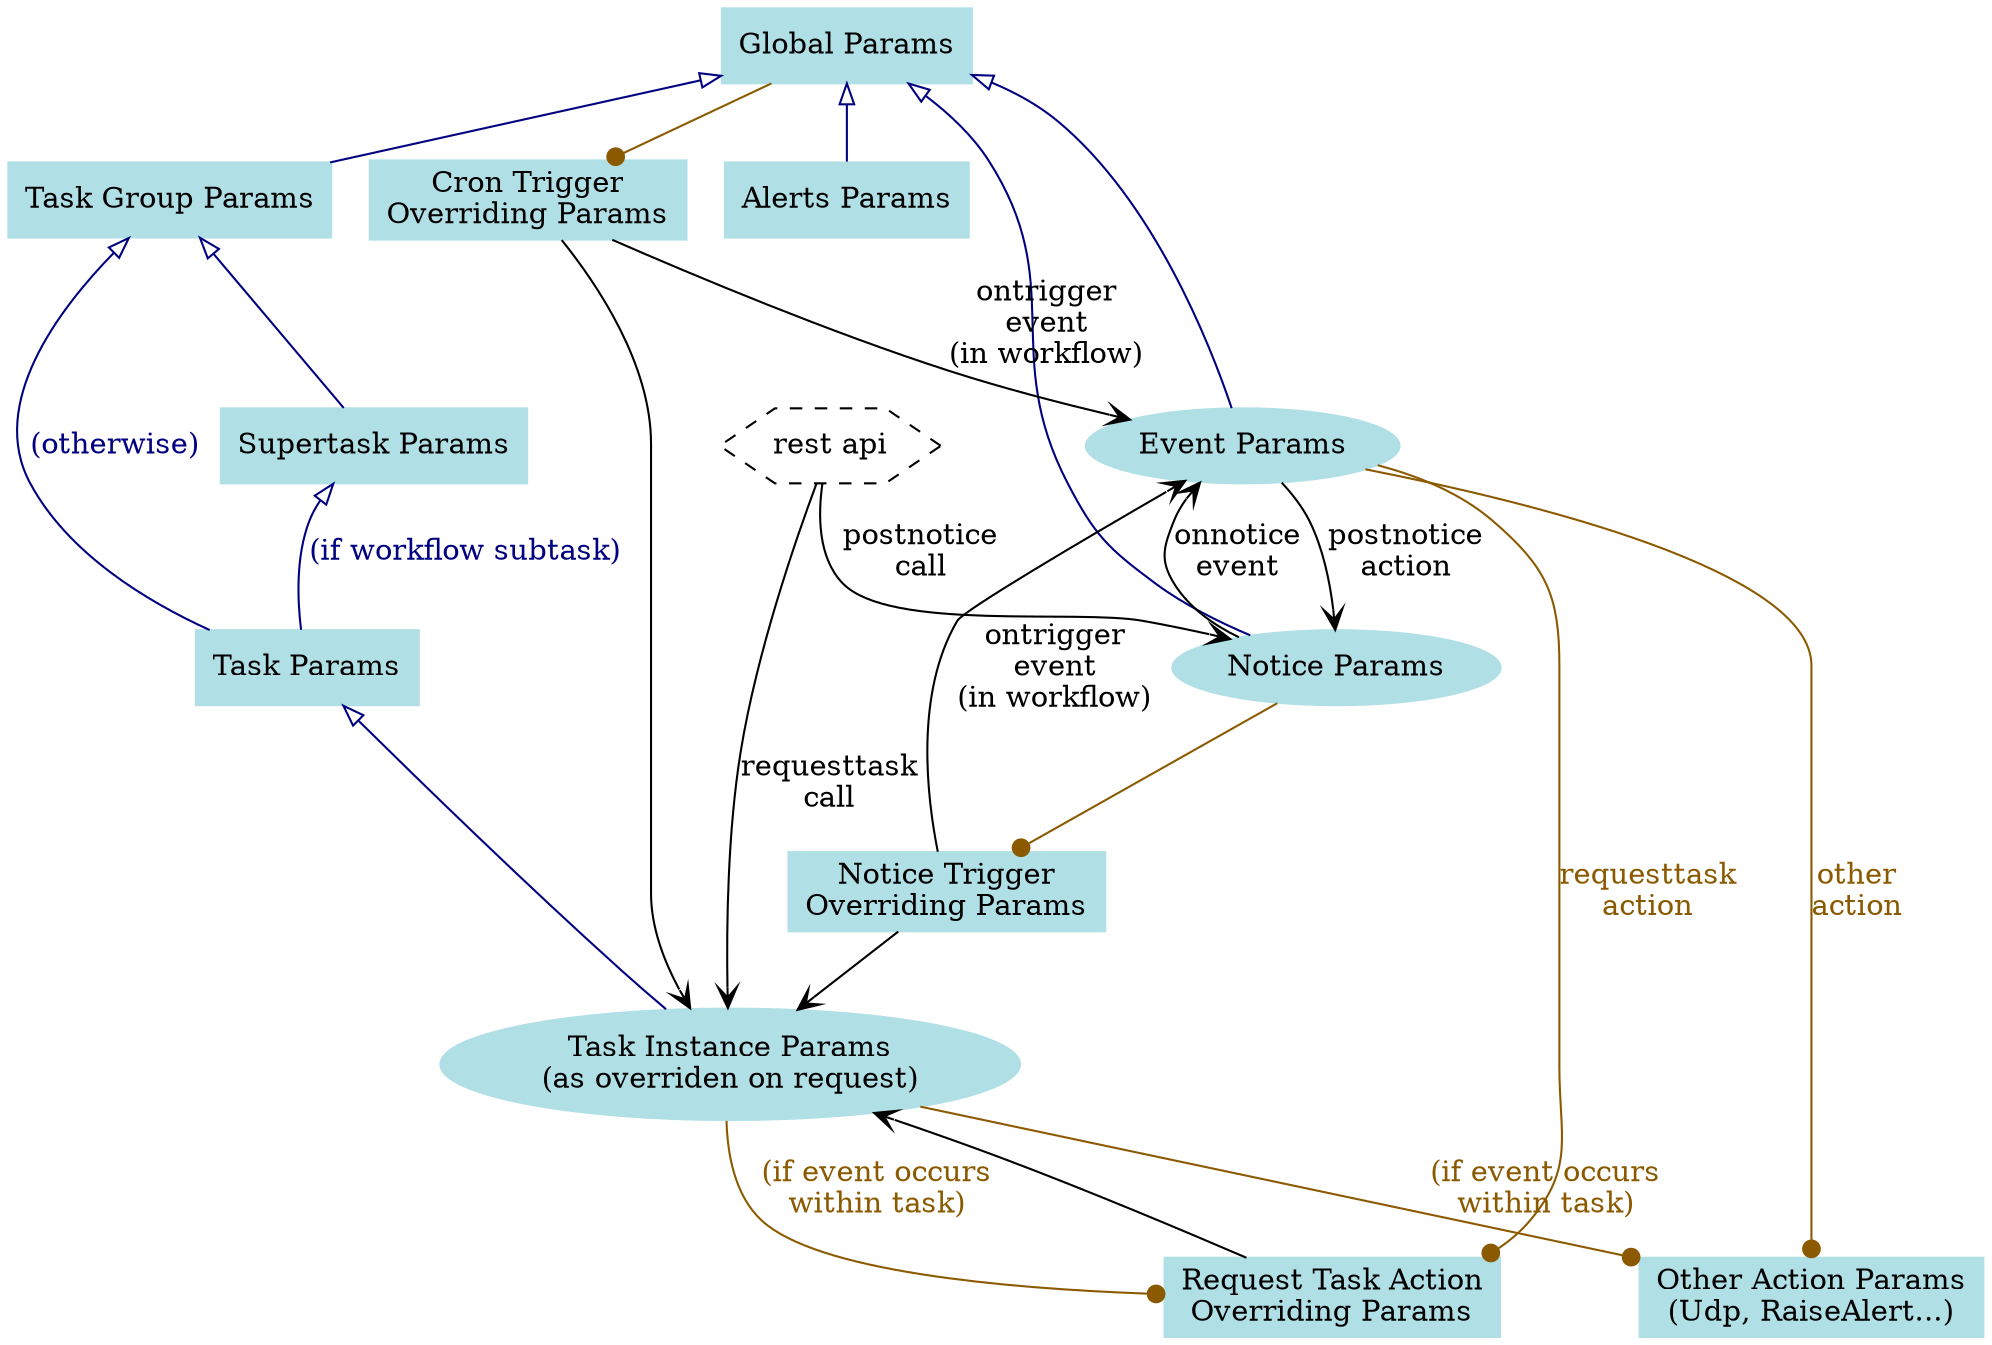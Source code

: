 graph g {

// configuration objects carrying params
node [shape=box,style=filled,color=powderblue]
global [label="Global Params"]
supertask [label="Supertask Params"]
taskgroup [label="Task Group Params"]
task [label="Task Params"]
noticetrigger [label="Notice Trigger\nOverriding Params"]
crontrigger [label="Cron Trigger\nOverriding Params"]
requesttaskaction [label="Request Task Action\nOverriding Params"]
otheraction [label="Other Action Params\n(Udp, RaiseAlert...)"]
alerts [label="Alerts Params"]
//webconsole [label="Web Console Params"]

// runtime objects carrying params
node [shape=ellipse]
taskinstance [label="Task Instance Params\n(as overriden on request)"]
event [label="Event Params"]
notice [label="Notice Params"]

// actors
node [shape=hexagon,style=dashed,color=""]
restapi [label="REST API"]
//time [label="time"]

// ParamSet inheritage (mostly in configuration)
edge [dir=back,arrowtail=onormal,color=navy,fontcolor=navy]
global -- taskgroup -- supertask
supertask -- task [label="(if workflow subtask)"]
taskgroup -- task [label="(otherwise)"]
task -- taskinstance
global -- event
global -- notice
global -- alerts
//global -- webconsole

// parameter injection at runtime
edge [dir=forward,arrowhead=vee,color=black,fontcolor=black]
crontrigger -- taskinstance
noticetrigger -- taskinstance
event -- notice [label="postnotice\naction"]
notice -- event [label="onnotice\nevent"]
restapi [label="rest api"]
restapi -- notice [label="postnotice\ncall"]
requesttaskaction -- taskinstance
restapi -- taskinstance [label="requesttask\ncall"]
//time -- crontrigger
crontrigger -- event [label="ontrigger\nevent\n(in workflow)"]
noticetrigger -- event [label="ontrigger\nevent\n(in workflow)"]

// context for parameters evaluation
edge [dir=forward,arrowhead=dot,color=orange4,fontcolor=orange4]
notice -- noticetrigger
global -- crontrigger
event -- requesttaskaction [label="requesttask\naction"]
taskinstance -- requesttaskaction [label="(if event occurs\nwithin task)",weight=0]
event -- otheraction [label="other\naction"]
taskinstance -- otheraction [label="(if event occurs\nwithin task)",weight=0]
}

